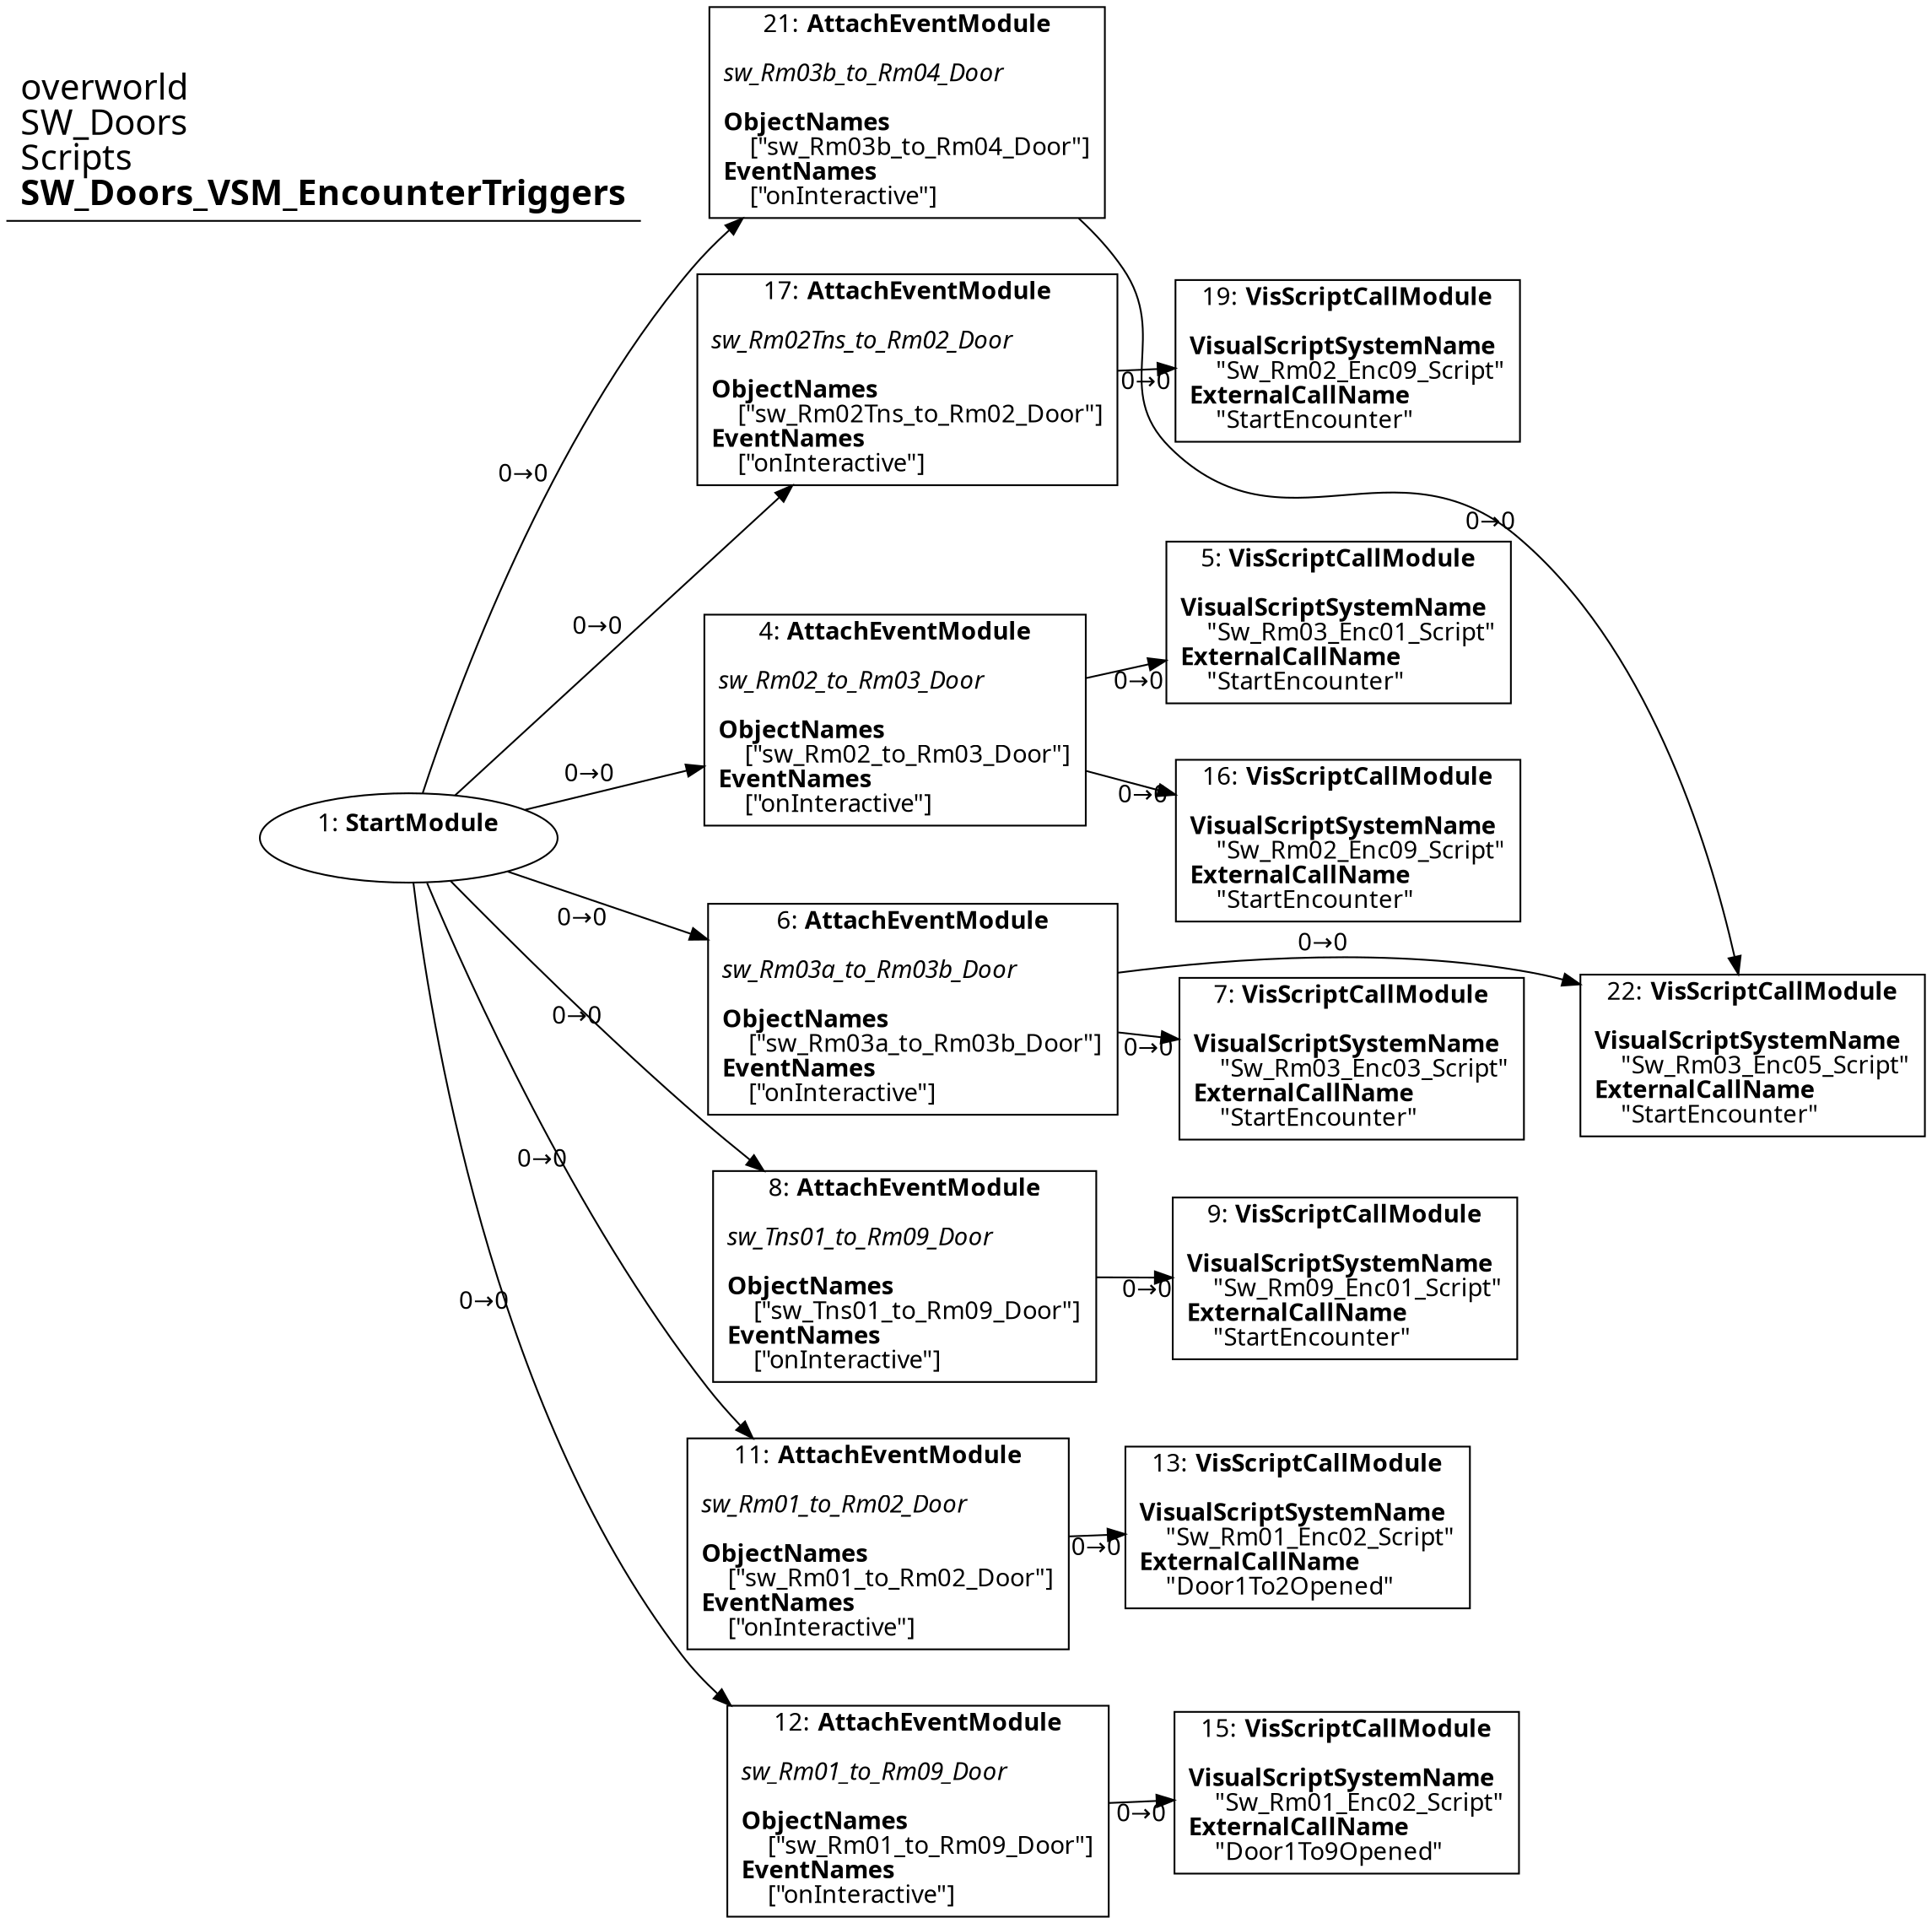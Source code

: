 digraph {
    layout = fdp;
    overlap = prism;
    sep = "+16";
    splines = spline;

    node [ shape = box ];

    graph [ fontname = "Segoe UI" ];
    node [ fontname = "Segoe UI" ];
    edge [ fontname = "Segoe UI" ];

    1 [ label = <1: <b>StartModule</b><br/><br/>> ];
    1 [ shape = oval ]
    1 [ pos = "0.12100001,-0.48700002!" ];
    1 -> 4 [ label = "0→0" ];
    1 -> 6 [ label = "0→0" ];
    1 -> 8 [ label = "0→0" ];
    1 -> 11 [ label = "0→0" ];
    1 -> 12 [ label = "0→0" ];
    1 -> 17 [ label = "0→0" ];
    1 -> 21 [ label = "0→0" ];

    4 [ label = <4: <b>AttachEventModule</b><br/><br/><i>sw_Rm02_to_Rm03_Door<br align="left"/></i><br align="left"/><b>ObjectNames</b><br align="left"/>    [&quot;sw_Rm02_to_Rm03_Door&quot;]<br align="left"/><b>EventNames</b><br align="left"/>    [&quot;onInteractive&quot;]<br align="left"/>> ];
    4 [ pos = "0.53000003,-0.384!" ];
    4 -> 5 [ label = "0→0" ];
    4 -> 16 [ label = "0→0" ];

    5 [ label = <5: <b>VisScriptCallModule</b><br/><br/><b>VisualScriptSystemName</b><br align="left"/>    &quot;Sw_Rm03_Enc01_Script&quot;<br align="left"/><b>ExternalCallName</b><br align="left"/>    &quot;StartEncounter&quot;<br align="left"/>> ];
    5 [ pos = "0.748,-0.335!" ];

    6 [ label = <6: <b>AttachEventModule</b><br/><br/><i>sw_Rm03a_to_Rm03b_Door<br align="left"/></i><br align="left"/><b>ObjectNames</b><br align="left"/>    [&quot;sw_Rm03a_to_Rm03b_Door&quot;]<br align="left"/><b>EventNames</b><br align="left"/>    [&quot;onInteractive&quot;]<br align="left"/>> ];
    6 [ pos = "0.537,-0.56600004!" ];
    6 -> 7 [ label = "0→0" ];
    6 -> 22 [ label = "0→0" ];

    7 [ label = <7: <b>VisScriptCallModule</b><br/><br/><b>VisualScriptSystemName</b><br align="left"/>    &quot;Sw_Rm03_Enc03_Script&quot;<br align="left"/><b>ExternalCallName</b><br align="left"/>    &quot;StartEncounter&quot;<br align="left"/>> ];
    7 [ pos = "0.74600005,-0.568!" ];

    8 [ label = <8: <b>AttachEventModule</b><br/><br/><i>sw_Tns01_to_Rm09_Door<br align="left"/></i><br align="left"/><b>ObjectNames</b><br align="left"/>    [&quot;sw_Tns01_to_Rm09_Door&quot;]<br align="left"/><b>EventNames</b><br align="left"/>    [&quot;onInteractive&quot;]<br align="left"/>> ];
    8 [ pos = "0.51000005,-0.794!" ];
    8 -> 9 [ label = "0→0" ];

    9 [ label = <9: <b>VisScriptCallModule</b><br/><br/><b>VisualScriptSystemName</b><br align="left"/>    &quot;Sw_Rm09_Enc01_Script&quot;<br align="left"/><b>ExternalCallName</b><br align="left"/>    &quot;StartEncounter&quot;<br align="left"/>> ];
    9 [ pos = "0.72,-0.79600006!" ];

    11 [ label = <11: <b>AttachEventModule</b><br/><br/><i>sw_Rm01_to_Rm02_Door<br align="left"/></i><br align="left"/><b>ObjectNames</b><br align="left"/>    [&quot;sw_Rm01_to_Rm02_Door&quot;]<br align="left"/><b>EventNames</b><br align="left"/>    [&quot;onInteractive&quot;]<br align="left"/>> ];
    11 [ pos = "0.507,-0.99300003!" ];
    11 -> 13 [ label = "0→0" ];

    12 [ label = <12: <b>AttachEventModule</b><br/><br/><i>sw_Rm01_to_Rm09_Door<br align="left"/></i><br align="left"/><b>ObjectNames</b><br align="left"/>    [&quot;sw_Rm01_to_Rm09_Door&quot;]<br align="left"/><b>EventNames</b><br align="left"/>    [&quot;onInteractive&quot;]<br align="left"/>> ];
    12 [ pos = "0.509,-1.1600001!" ];
    12 -> 15 [ label = "0→0" ];

    13 [ label = <13: <b>VisScriptCallModule</b><br/><br/><b>VisualScriptSystemName</b><br align="left"/>    &quot;Sw_Rm01_Enc02_Script&quot;<br align="left"/><b>ExternalCallName</b><br align="left"/>    &quot;Door1To2Opened&quot;<br align="left"/>> ];
    13 [ pos = "0.71400005,-0.99300003!" ];

    15 [ label = <15: <b>VisScriptCallModule</b><br/><br/><b>VisualScriptSystemName</b><br align="left"/>    &quot;Sw_Rm01_Enc02_Script&quot;<br align="left"/><b>ExternalCallName</b><br align="left"/>    &quot;Door1To9Opened&quot;<br align="left"/>> ];
    15 [ pos = "0.71400005,-1.1600001!" ];

    16 [ label = <16: <b>VisScriptCallModule</b><br/><br/><b>VisualScriptSystemName</b><br align="left"/>    &quot;Sw_Rm02_Enc09_Script&quot;<br align="left"/><b>ExternalCallName</b><br align="left"/>    &quot;StartEncounter&quot;<br align="left"/>> ];
    16 [ pos = "0.75100005,-0.42400002!" ];

    17 [ label = <17: <b>AttachEventModule</b><br/><br/><i>sw_Rm02Tns_to_Rm02_Door<br align="left"/></i><br align="left"/><b>ObjectNames</b><br align="left"/>    [&quot;sw_Rm02Tns_to_Rm02_Door&quot;]<br align="left"/><b>EventNames</b><br align="left"/>    [&quot;onInteractive&quot;]<br align="left"/>> ];
    17 [ pos = "0.55300003,-0.201!" ];
    17 -> 19 [ label = "0→0" ];

    19 [ label = <19: <b>VisScriptCallModule</b><br/><br/><b>VisualScriptSystemName</b><br align="left"/>    &quot;Sw_Rm02_Enc09_Script&quot;<br align="left"/><b>ExternalCallName</b><br align="left"/>    &quot;StartEncounter&quot;<br align="left"/>> ];
    19 [ pos = "0.77300006,-0.17600001!" ];

    21 [ label = <21: <b>AttachEventModule</b><br/><br/><i>sw_Rm03b_to_Rm04_Door<br align="left"/></i><br align="left"/><b>ObjectNames</b><br align="left"/>    [&quot;sw_Rm03b_to_Rm04_Door&quot;]<br align="left"/><b>EventNames</b><br align="left"/>    [&quot;onInteractive&quot;]<br align="left"/>> ];
    21 [ pos = "0.549,-0.029000001!" ];
    21 -> 22 [ label = "0→0" ];

    22 [ label = <22: <b>VisScriptCallModule</b><br/><br/><b>VisualScriptSystemName</b><br align="left"/>    &quot;Sw_Rm03_Enc05_Script&quot;<br align="left"/><b>ExternalCallName</b><br align="left"/>    &quot;StartEncounter&quot;<br align="left"/>> ];
    22 [ pos = "1.0020001,-0.551!" ];

    title [ pos = "0.120000005,-0.028!" ];
    title [ shape = underline ];
    title [ label = <<font point-size="20">overworld<br align="left"/>SW_Doors<br align="left"/>Scripts<br align="left"/><b>SW_Doors_VSM_EncounterTriggers</b><br align="left"/></font>> ];
}
